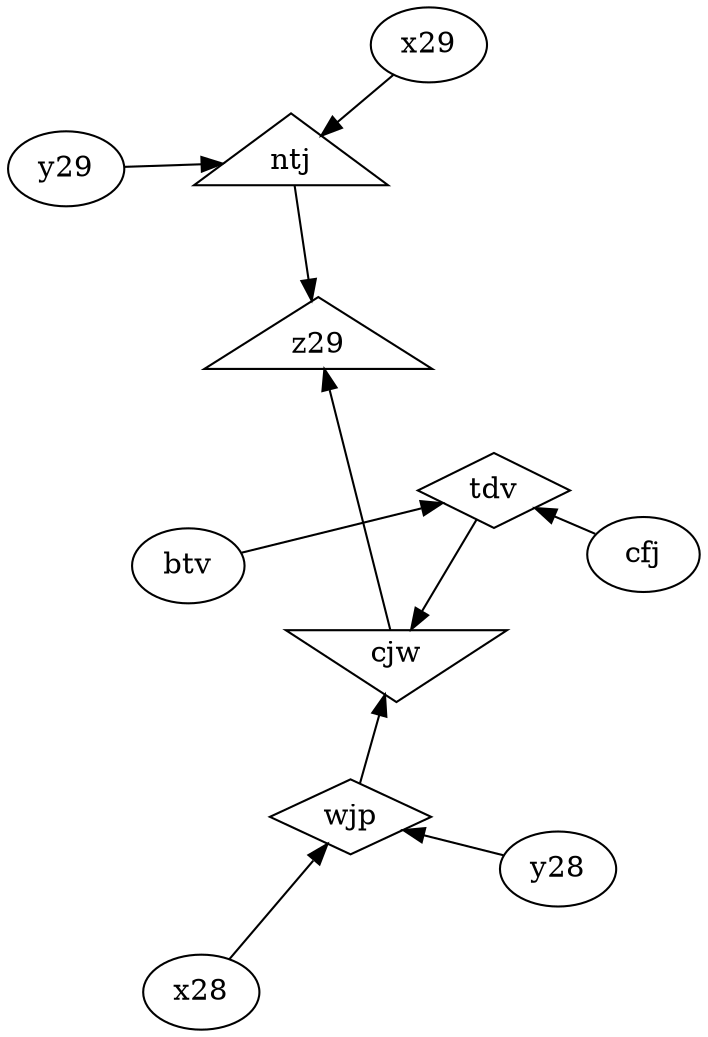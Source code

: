 digraph g1 {
  layout="fdp";
  overlap="false";
  splines="true";
  cjw [shape=invtriangle]
  tdv -> cjw
  wjp -> cjw
  ntj [shape=triangle]
  x29 -> ntj
  y29 -> ntj
  tdv [shape=diamond]
  btv -> tdv
  cfj -> tdv
  wjp [shape=diamond]
  y28 -> wjp
  x28 -> wjp
  z29 [shape=triangle]
  ntj -> z29
  cjw -> z29
}
